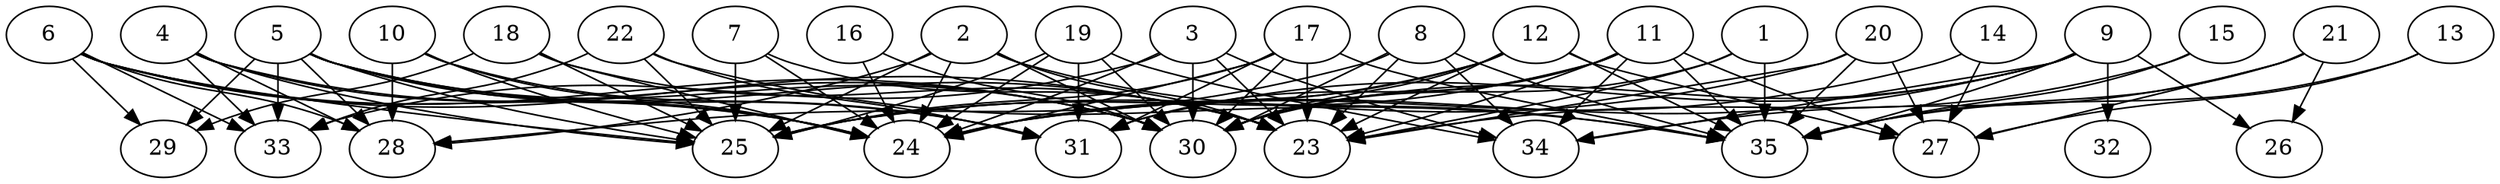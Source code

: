 // DAG automatically generated by daggen at Thu Oct  3 14:05:36 2019
// ./daggen --dot -n 35 --ccr 0.4 --fat 0.9 --regular 0.9 --density 0.7 --mindata 5242880 --maxdata 52428800 
digraph G {
  1 [size="121474560", alpha="0.18", expect_size="48589824"] 
  1 -> 23 [size ="48589824"]
  1 -> 30 [size ="48589824"]
  1 -> 35 [size ="48589824"]
  2 [size="129648640", alpha="0.11", expect_size="51859456"] 
  2 -> 23 [size ="51859456"]
  2 -> 24 [size ="51859456"]
  2 -> 25 [size ="51859456"]
  2 -> 28 [size ="51859456"]
  2 -> 30 [size ="51859456"]
  2 -> 35 [size ="51859456"]
  3 [size="64389120", alpha="0.17", expect_size="25755648"] 
  3 -> 23 [size ="25755648"]
  3 -> 24 [size ="25755648"]
  3 -> 30 [size ="25755648"]
  3 -> 33 [size ="25755648"]
  3 -> 34 [size ="25755648"]
  4 [size="89853440", alpha="0.13", expect_size="35941376"] 
  4 -> 24 [size ="35941376"]
  4 -> 25 [size ="35941376"]
  4 -> 28 [size ="35941376"]
  4 -> 30 [size ="35941376"]
  4 -> 33 [size ="35941376"]
  5 [size="126684160", alpha="0.04", expect_size="50673664"] 
  5 -> 23 [size ="50673664"]
  5 -> 24 [size ="50673664"]
  5 -> 25 [size ="50673664"]
  5 -> 28 [size ="50673664"]
  5 -> 29 [size ="50673664"]
  5 -> 30 [size ="50673664"]
  5 -> 31 [size ="50673664"]
  5 -> 33 [size ="50673664"]
  6 [size="19548160", alpha="0.05", expect_size="7819264"] 
  6 -> 23 [size ="7819264"]
  6 -> 24 [size ="7819264"]
  6 -> 25 [size ="7819264"]
  6 -> 28 [size ="7819264"]
  6 -> 29 [size ="7819264"]
  6 -> 30 [size ="7819264"]
  6 -> 33 [size ="7819264"]
  7 [size="103503360", alpha="0.14", expect_size="41401344"] 
  7 -> 23 [size ="41401344"]
  7 -> 24 [size ="41401344"]
  7 -> 25 [size ="41401344"]
  8 [size="20403200", alpha="0.06", expect_size="8161280"] 
  8 -> 23 [size ="8161280"]
  8 -> 28 [size ="8161280"]
  8 -> 30 [size ="8161280"]
  8 -> 34 [size ="8161280"]
  8 -> 35 [size ="8161280"]
  9 [size="73520640", alpha="0.20", expect_size="29408256"] 
  9 -> 24 [size ="29408256"]
  9 -> 26 [size ="29408256"]
  9 -> 30 [size ="29408256"]
  9 -> 31 [size ="29408256"]
  9 -> 32 [size ="29408256"]
  9 -> 34 [size ="29408256"]
  9 -> 35 [size ="29408256"]
  10 [size="127454720", alpha="0.05", expect_size="50981888"] 
  10 -> 24 [size ="50981888"]
  10 -> 25 [size ="50981888"]
  10 -> 28 [size ="50981888"]
  10 -> 31 [size ="50981888"]
  11 [size="123686400", alpha="0.02", expect_size="49474560"] 
  11 -> 23 [size ="49474560"]
  11 -> 25 [size ="49474560"]
  11 -> 27 [size ="49474560"]
  11 -> 30 [size ="49474560"]
  11 -> 31 [size ="49474560"]
  11 -> 34 [size ="49474560"]
  11 -> 35 [size ="49474560"]
  12 [size="113167360", alpha="0.04", expect_size="45266944"] 
  12 -> 23 [size ="45266944"]
  12 -> 24 [size ="45266944"]
  12 -> 25 [size ="45266944"]
  12 -> 27 [size ="45266944"]
  12 -> 30 [size ="45266944"]
  12 -> 35 [size ="45266944"]
  13 [size="61035520", alpha="0.13", expect_size="24414208"] 
  13 -> 27 [size ="24414208"]
  13 -> 35 [size ="24414208"]
  14 [size="41354240", alpha="0.19", expect_size="16541696"] 
  14 -> 24 [size ="16541696"]
  14 -> 27 [size ="16541696"]
  15 [size="118197760", alpha="0.15", expect_size="47279104"] 
  15 -> 23 [size ="47279104"]
  15 -> 35 [size ="47279104"]
  16 [size="21427200", alpha="0.07", expect_size="8570880"] 
  16 -> 24 [size ="8570880"]
  16 -> 30 [size ="8570880"]
  17 [size="50918400", alpha="0.05", expect_size="20367360"] 
  17 -> 23 [size ="20367360"]
  17 -> 24 [size ="20367360"]
  17 -> 25 [size ="20367360"]
  17 -> 30 [size ="20367360"]
  17 -> 31 [size ="20367360"]
  17 -> 35 [size ="20367360"]
  18 [size="15482880", alpha="0.03", expect_size="6193152"] 
  18 -> 23 [size ="6193152"]
  18 -> 24 [size ="6193152"]
  18 -> 25 [size ="6193152"]
  18 -> 29 [size ="6193152"]
  19 [size="53649920", alpha="0.18", expect_size="21459968"] 
  19 -> 24 [size ="21459968"]
  19 -> 25 [size ="21459968"]
  19 -> 30 [size ="21459968"]
  19 -> 31 [size ="21459968"]
  19 -> 34 [size ="21459968"]
  20 [size="51110400", alpha="0.14", expect_size="20444160"] 
  20 -> 23 [size ="20444160"]
  20 -> 25 [size ="20444160"]
  20 -> 27 [size ="20444160"]
  20 -> 35 [size ="20444160"]
  21 [size="80632320", alpha="0.08", expect_size="32252928"] 
  21 -> 26 [size ="32252928"]
  21 -> 27 [size ="32252928"]
  21 -> 34 [size ="32252928"]
  21 -> 35 [size ="32252928"]
  22 [size="92241920", alpha="0.01", expect_size="36896768"] 
  22 -> 25 [size ="36896768"]
  22 -> 31 [size ="36896768"]
  22 -> 33 [size ="36896768"]
  22 -> 35 [size ="36896768"]
  23 [size="114193920", alpha="0.04", expect_size="45677568"] 
  24 [size="75671040", alpha="0.19", expect_size="30268416"] 
  25 [size="70873600", alpha="0.14", expect_size="28349440"] 
  26 [size="40386560", alpha="0.09", expect_size="16154624"] 
  27 [size="80696320", alpha="0.00", expect_size="32278528"] 
  28 [size="107596800", alpha="0.12", expect_size="43038720"] 
  29 [size="124267520", alpha="0.15", expect_size="49707008"] 
  30 [size="114982400", alpha="0.17", expect_size="45992960"] 
  31 [size="78973440", alpha="0.17", expect_size="31589376"] 
  32 [size="124608000", alpha="0.15", expect_size="49843200"] 
  33 [size="14535680", alpha="0.01", expect_size="5814272"] 
  34 [size="35968000", alpha="0.11", expect_size="14387200"] 
  35 [size="29726720", alpha="0.19", expect_size="11890688"] 
}
